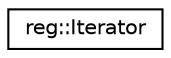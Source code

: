 digraph "类继承关系图"
{
 // INTERACTIVE_SVG=YES
 // LATEX_PDF_SIZE
  edge [fontname="Helvetica",fontsize="10",labelfontname="Helvetica",labelfontsize="10"];
  node [fontname="Helvetica",fontsize="10",shape=record];
  rankdir="LR";
  Node0 [label="reg::Iterator",height=0.2,width=0.4,color="black", fillcolor="white", style="filled",URL="$d4/d72/classreg_1_1_iterator.html",tooltip="Iterator class to iterator through matches."];
}
